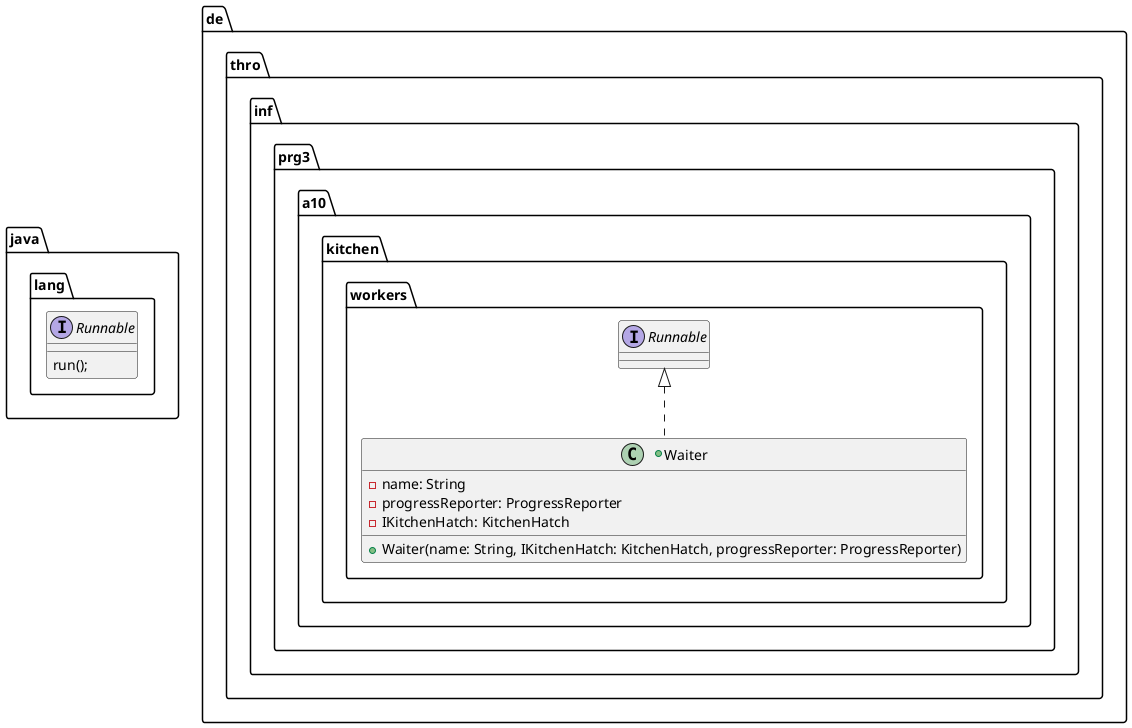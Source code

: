 @startuml Waiter

package java.lang {
    interface Runnable {
        run();
    }
}

package de.thro.inf.prg3.a10.kitchen.workers {

    +class Waiter implements Runnable {
        -name: String
        -progressReporter: ProgressReporter
        -IKitchenHatch: KitchenHatch
        +Waiter(name: String, IKitchenHatch: KitchenHatch, progressReporter: ProgressReporter)
    }
}

@enduml
